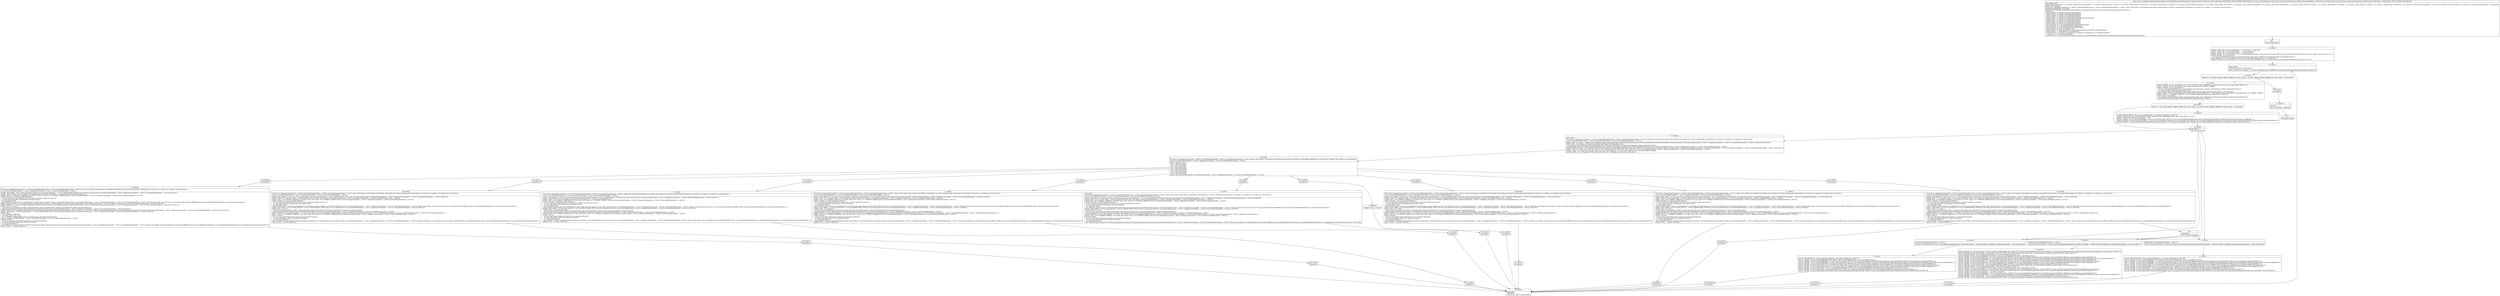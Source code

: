 digraph "CFG forandroidx.constraintlayout.widget.ConstraintAttribute.setAttributes(Landroid\/view\/View;Ljava\/util\/HashMap;)V" {
Node_54 [shape=record,label="{54\:\ ?|MTH_ENTER_BLOCK\l}"];
Node_56 [shape=record,label="{56\:\ 0x0000|0x0000: CONST_STR  (r0 I:java.lang.String) =  \"\" not found on \"  (LINE:328)\l0x0002: CONST_STR  (r1 I:java.lang.String) =  \" Custom Attribute \"\" \l0x0004: CONST_STR  (r2 I:java.lang.String) =  \"TransitionLayout\" \l0x0006: INVOKE  (r3 I:java.lang.Class) = (r13 I:java.lang.Object A[D('view' android.view.View)]) type: VIRTUAL call: java.lang.Object.getClass():java.lang.Class A[MD:():java.lang.Class\<?\> (c)]\l0x000a: INVOKE  (r4 I:java.util.Set) = \l  (r14 I:java.util.HashMap A[D('map' java.util.HashMap\<java.lang.String, androidx.constraintlayout.widget.ConstraintAttribute\>)])\l type: VIRTUAL call: java.util.HashMap.keySet():java.util.Set A[MD:():java.util.Set\<K\> (c)] (LINE:329)\l0x000e: INVOKE  (r4 I:java.util.Iterator) = (r4 I:java.util.Set) type: INTERFACE call: java.util.Set.iterator():java.util.Iterator A[MD:():java.util.Iterator\<E\> (c)]\l}"];
Node_57 [shape=record,label="{57\:\ 0x0012|LOOP_START\lLOOP:0: B:57:0x0012\-\>B:95:0x0012\l|0x0012: INVOKE  (r5 I:boolean) = (r4 I:java.util.Iterator) type: INTERFACE call: java.util.Iterator.hasNext():boolean A[MD:():boolean (c)]\l}"];
Node_58 [shape=record,label="{58\:\ 0x0016|0x0016: IF  (r5 I:??[int, boolean, OBJECT, ARRAY, byte, short, char]) == (0 ??[int, boolean, OBJECT, ARRAY, byte, short, char])  \-\> B:93:0x0197 \l}"];
Node_59 [shape=record,label="{59\:\ 0x0018|0x0018: INVOKE  (r5 I:java.lang.Object) = (r4 I:java.util.Iterator) type: INTERFACE call: java.util.Iterator.next():java.lang.Object A[MD:():E (c)]\l0x001c: CHECK_CAST (r5 I:java.lang.String) = (java.lang.String) (r5 I:??[OBJECT, ARRAY]) \l0x001e: INVOKE  (r6 I:java.lang.Object) = \l  (r14 I:java.util.HashMap A[D('map' java.util.HashMap\<java.lang.String, androidx.constraintlayout.widget.ConstraintAttribute\>)])\l  (r5 I:java.lang.Object A[D('name' java.lang.String)])\l type: VIRTUAL call: java.util.HashMap.get(java.lang.Object):java.lang.Object A[MD:(java.lang.Object):V (c)] (LINE:330)\l0x0022: CHECK_CAST (r6 I:androidx.constraintlayout.widget.ConstraintAttribute) = (androidx.constraintlayout.widget.ConstraintAttribute) (r6 I:??[OBJECT, ARRAY]) \l0x0024: MOVE  (r7 I:??[OBJECT, ARRAY]) = (r5 I:??[OBJECT, ARRAY] A[D('name' java.lang.String)])  (LINE:331)\l0x0025: IGET  (r8 I:boolean) = \l  (r6 I:androidx.constraintlayout.widget.ConstraintAttribute A[D('constraintAttribute' androidx.constraintlayout.widget.ConstraintAttribute)])\l androidx.constraintlayout.widget.ConstraintAttribute.mMethod boolean  (LINE:332)\l}"];
Node_60 [shape=record,label="{60\:\ 0x0027|0x0027: IF  (r8 I:??[int, boolean, OBJECT, ARRAY, byte, short, char]) != (0 ??[int, boolean, OBJECT, ARRAY, byte, short, char])  \-\> B:83:0x003a \l}"];
Node_61 [shape=record,label="{61\:\ 0x0029|0x0029: NEW_INSTANCE  (r8 I:java.lang.StringBuilder) =  java.lang.StringBuilder  (LINE:333)\l0x002b: INVOKE  (r8 I:java.lang.StringBuilder) type: DIRECT call: java.lang.StringBuilder.\<init\>():void A[MD:():void (c)]\l0x002e: CONST_STR  (r9 I:java.lang.String) =  \"set\" \l0x0030: INVOKE  (r8 I:java.lang.StringBuilder), (r9 I:java.lang.String) type: VIRTUAL call: java.lang.StringBuilder.append(java.lang.String):java.lang.StringBuilder A[MD:(java.lang.String):java.lang.StringBuilder (c)]\l0x0033: INVOKE  (r8 I:java.lang.StringBuilder), (r7 I:java.lang.String A[D('methodName' java.lang.String)]) type: VIRTUAL call: java.lang.StringBuilder.append(java.lang.String):java.lang.StringBuilder A[MD:(java.lang.String):java.lang.StringBuilder (c)]\l0x0036: INVOKE  (r7 I:java.lang.String A[D('methodName' java.lang.String)]) = (r8 I:java.lang.StringBuilder) type: VIRTUAL call: java.lang.StringBuilder.toString():java.lang.String A[MD:():java.lang.String (c)]\l}"];
Node_83 [shape=record,label="{83\:\ 0x003a|SYNTHETIC\lEXC_TOP_SPLITTER\l}"];
Node_62 [shape=record,label="{62\:\ 0x003a|TRY_ENTER\lTryCatch #2 \{IllegalAccessException \-\> 0x0134, NoSuchMethodException \-\> 0x0155, InvocationTargetException \-\> 0x0113, blocks: (B:62:0x003a, B:63:0x0046, B:65:0x004b, B:66:0x0064, B:67:0x007d, B:68:0x0096, B:69:0x00b3, B:70:0x00cc, B:71:0x00e1, B:72:0x00fa), top: B:83:0x003a \}\lCatch: InvocationTargetException \-\> 0x0113, IllegalAccessException \-\> 0x0134, NoSuchMethodException \-\> 0x0155\l|0x003a: SGET  (r8 I:int[]) =  androidx.constraintlayout.widget.ConstraintAttribute.1.$SwitchMap$androidx$constraintlayout$widget$ConstraintAttribute$AttributeType int[] A[Catch: InvocationTargetException \-\> 0x0113, IllegalAccessException \-\> 0x0134, NoSuchMethodException \-\> 0x0155, TRY_ENTER] (LINE:337)\l0x003c: IGET  (r9 I:androidx.constraintlayout.widget.ConstraintAttribute$AttributeType) = \l  (r6 I:androidx.constraintlayout.widget.ConstraintAttribute A[D('constraintAttribute' androidx.constraintlayout.widget.ConstraintAttribute)])\l androidx.constraintlayout.widget.ConstraintAttribute.mType androidx.constraintlayout.widget.ConstraintAttribute$AttributeType A[Catch: InvocationTargetException \-\> 0x0113, IllegalAccessException \-\> 0x0134, NoSuchMethodException \-\> 0x0155]\l0x003e: INVOKE  (r9 I:int) = (r9 I:androidx.constraintlayout.widget.ConstraintAttribute$AttributeType) type: VIRTUAL call: androidx.constraintlayout.widget.ConstraintAttribute.AttributeType.ordinal():int A[Catch: InvocationTargetException \-\> 0x0113, IllegalAccessException \-\> 0x0134, NoSuchMethodException \-\> 0x0155, MD:():int (c)]\l0x0042: AGET  (r8 I:??[int, float, short, byte, char]) = (r8 I:??[int, float][]), (r9 I:??[int, short, byte, char]) A[Catch: InvocationTargetException \-\> 0x0113, IllegalAccessException \-\> 0x0134, NoSuchMethodException \-\> 0x0155]\l0x0044: CONST  (r9 I:??[int, float, boolean, short, byte, char, OBJECT, ARRAY]) = (0 ??[int, float, boolean, short, byte, char, OBJECT, ARRAY]) \l0x0045: CONST  (r10 I:??[boolean, int, float, short, byte, char]) = (1 ??[boolean, int, float, short, byte, char]) \l}"];
Node_63 [shape=record,label="{63\:\ 0x0046|TryCatch #2 \{IllegalAccessException \-\> 0x0134, NoSuchMethodException \-\> 0x0155, InvocationTargetException \-\> 0x0113, blocks: (B:62:0x003a, B:63:0x0046, B:65:0x004b, B:66:0x0064, B:67:0x007d, B:68:0x0096, B:69:0x00b3, B:70:0x00cc, B:71:0x00e1, B:72:0x00fa), top: B:83:0x003a \}\lCatch: InvocationTargetException \-\> 0x0113, IllegalAccessException \-\> 0x0134, NoSuchMethodException \-\> 0x0155\l|0x0046: SWITCH  (r8 I:??)\l case 1: goto B:92:0x00fa\l case 2: goto B:91:0x00e1\l case 3: goto B:90:0x00cc\l case 4: goto B:89:0x00b3\l case 5: goto B:88:0x0096\l case 6: goto B:87:0x007d\l case 7: goto B:86:0x0064\l case 8: goto B:85:0x004b\l default: goto B:94:0x0049 A[Catch: InvocationTargetException \-\> 0x0113, IllegalAccessException \-\> 0x0134, NoSuchMethodException \-\> 0x0155]\l}"];
Node_85 [shape=record,label="{85\:\ 0x004b|SYNTHETIC\l}"];
Node_65 [shape=record,label="{65\:\ 0x004b|TryCatch #2 \{IllegalAccessException \-\> 0x0134, NoSuchMethodException \-\> 0x0155, InvocationTargetException \-\> 0x0113, blocks: (B:62:0x003a, B:63:0x0046, B:65:0x004b, B:66:0x0064, B:67:0x007d, B:68:0x0096, B:69:0x00b3, B:70:0x00cc, B:71:0x00e1, B:72:0x00fa), top: B:83:0x003a \}\lCatch: InvocationTargetException \-\> 0x0113, IllegalAccessException \-\> 0x0134, NoSuchMethodException \-\> 0x0155\l|0x004b: NEW_ARRAY  (r8 I:java.lang.Class[]) = (r10 I:int A[IMMUTABLE_TYPE]) type: java.lang.Class[] A[Catch: InvocationTargetException \-\> 0x0113, IllegalAccessException \-\> 0x0134, NoSuchMethodException \-\> 0x0155] (LINE:365)\l0x004d: SGET  (r11 I:java.lang.Class) =  java.lang.Float.TYPE java.lang.Class A[Catch: InvocationTargetException \-\> 0x0113, IllegalAccessException \-\> 0x0134, NoSuchMethodException \-\> 0x0155]\l0x004f: APUT  (r8 I:??[OBJECT, ARRAY][]), (r9 I:??[int, short, byte, char]), (r11 I:??[OBJECT, ARRAY]) A[Catch: InvocationTargetException \-\> 0x0113, IllegalAccessException \-\> 0x0134, NoSuchMethodException \-\> 0x0155]\l0x0051: INVOKE  (r8 I:java.lang.reflect.Method) = \l  (r3 I:java.lang.Class A[D('viewClass' java.lang.Class\<? extends android.view.View\>)])\l  (r7 I:java.lang.String A[D('methodName' java.lang.String)])\l  (r8 I:java.lang.Class[])\l type: VIRTUAL call: java.lang.Class.getMethod(java.lang.String, java.lang.Class[]):java.lang.reflect.Method A[Catch: InvocationTargetException \-\> 0x0113, IllegalAccessException \-\> 0x0134, NoSuchMethodException \-\> 0x0155, MD:(java.lang.String, java.lang.Class\<?\>[]):java.lang.reflect.Method VARARG throws java.lang.NoSuchMethodException, java.lang.SecurityException (c)]\l0x0055: NEW_ARRAY  (r10 I:java.lang.Object[]) = (r10 I:int A[IMMUTABLE_TYPE]) type: java.lang.Object[] A[Catch: InvocationTargetException \-\> 0x0113, IllegalAccessException \-\> 0x0134, NoSuchMethodException \-\> 0x0155] (LINE:366)\l0x0057: IGET  (r11 I:float) = \l  (r6 I:androidx.constraintlayout.widget.ConstraintAttribute A[D('constraintAttribute' androidx.constraintlayout.widget.ConstraintAttribute)])\l androidx.constraintlayout.widget.ConstraintAttribute.mFloatValue float A[Catch: InvocationTargetException \-\> 0x0113, IllegalAccessException \-\> 0x0134, NoSuchMethodException \-\> 0x0155]\l0x0059: INVOKE  (r11 I:java.lang.Float) = (r11 I:float) type: STATIC call: java.lang.Float.valueOf(float):java.lang.Float A[Catch: InvocationTargetException \-\> 0x0113, IllegalAccessException \-\> 0x0134, NoSuchMethodException \-\> 0x0155, MD:(float):java.lang.Float (c)]\l0x005d: APUT  (r10 I:??[OBJECT, ARRAY][]), (r9 I:??[int, short, byte, char]), (r11 I:??[OBJECT, ARRAY]) A[Catch: InvocationTargetException \-\> 0x0113, IllegalAccessException \-\> 0x0134, NoSuchMethodException \-\> 0x0155]\l0x005f: INVOKE  \l  (r8 I:java.lang.reflect.Method A[D('method' java.lang.reflect.Method)])\l  (r13 I:java.lang.Object A[D('view' android.view.View)])\l  (r10 I:java.lang.Object[])\l type: VIRTUAL call: java.lang.reflect.Method.invoke(java.lang.Object, java.lang.Object[]):java.lang.Object A[Catch: InvocationTargetException \-\> 0x0113, IllegalAccessException \-\> 0x0134, NoSuchMethodException \-\> 0x0155, MD:(java.lang.Object, java.lang.Object[]):java.lang.Object VARARG throws java.lang.IllegalAccessException, java.lang.IllegalArgumentException, java.lang.reflect.InvocationTargetException (c)]\l0x0062: GOTO  \-\> 0x0194  (LINE:367)\l}"];
Node_84 [shape=record,label="{84\:\ ?|SYNTHETIC\lEXC_BOTTOM_SPLITTER\l}"];
Node_96 [shape=record,label="{96\:\ 0x0012|SYNTHETIC\l}"];
Node_95 [shape=record,label="{95\:\ 0x0012|LOOP_END\lSYNTHETIC\lLOOP:0: B:57:0x0012\-\>B:95:0x0012\l}"];
Node_86 [shape=record,label="{86\:\ 0x0064|SYNTHETIC\l}"];
Node_66 [shape=record,label="{66\:\ 0x0064|TryCatch #2 \{IllegalAccessException \-\> 0x0134, NoSuchMethodException \-\> 0x0155, InvocationTargetException \-\> 0x0113, blocks: (B:62:0x003a, B:63:0x0046, B:65:0x004b, B:66:0x0064, B:67:0x007d, B:68:0x0096, B:69:0x00b3, B:70:0x00cc, B:71:0x00e1, B:72:0x00fa), top: B:83:0x003a \}\lCatch: InvocationTargetException \-\> 0x0113, IllegalAccessException \-\> 0x0134, NoSuchMethodException \-\> 0x0155\l|0x0064: NEW_ARRAY  (r8 I:java.lang.Class[] A[D('method' java.lang.reflect.Method)]) = (r10 I:int A[IMMUTABLE_TYPE]) type: java.lang.Class[] A[Catch: InvocationTargetException \-\> 0x0113, IllegalAccessException \-\> 0x0134, NoSuchMethodException \-\> 0x0155] (LINE:343)\l0x0066: SGET  (r11 I:java.lang.Class) =  java.lang.Float.TYPE java.lang.Class A[Catch: InvocationTargetException \-\> 0x0113, IllegalAccessException \-\> 0x0134, NoSuchMethodException \-\> 0x0155]\l0x0068: APUT  (r8 I:??[OBJECT, ARRAY][]), (r9 I:??[int, short, byte, char]), (r11 I:??[OBJECT, ARRAY]) A[Catch: InvocationTargetException \-\> 0x0113, IllegalAccessException \-\> 0x0134, NoSuchMethodException \-\> 0x0155]\l0x006a: INVOKE  (r8 I:java.lang.reflect.Method) = \l  (r3 I:java.lang.Class A[D('viewClass' java.lang.Class\<? extends android.view.View\>)])\l  (r7 I:java.lang.String A[D('methodName' java.lang.String)])\l  (r8 I:java.lang.Class[])\l type: VIRTUAL call: java.lang.Class.getMethod(java.lang.String, java.lang.Class[]):java.lang.reflect.Method A[Catch: InvocationTargetException \-\> 0x0113, IllegalAccessException \-\> 0x0134, NoSuchMethodException \-\> 0x0155, MD:(java.lang.String, java.lang.Class\<?\>[]):java.lang.reflect.Method VARARG throws java.lang.NoSuchMethodException, java.lang.SecurityException (c)]\l0x006e: NEW_ARRAY  (r10 I:java.lang.Object[]) = (r10 I:int A[IMMUTABLE_TYPE]) type: java.lang.Object[] A[Catch: InvocationTargetException \-\> 0x0113, IllegalAccessException \-\> 0x0134, NoSuchMethodException \-\> 0x0155] (LINE:344)\l0x0070: IGET  (r11 I:float) = \l  (r6 I:androidx.constraintlayout.widget.ConstraintAttribute A[D('constraintAttribute' androidx.constraintlayout.widget.ConstraintAttribute)])\l androidx.constraintlayout.widget.ConstraintAttribute.mFloatValue float A[Catch: InvocationTargetException \-\> 0x0113, IllegalAccessException \-\> 0x0134, NoSuchMethodException \-\> 0x0155]\l0x0072: INVOKE  (r11 I:java.lang.Float) = (r11 I:float) type: STATIC call: java.lang.Float.valueOf(float):java.lang.Float A[Catch: InvocationTargetException \-\> 0x0113, IllegalAccessException \-\> 0x0134, NoSuchMethodException \-\> 0x0155, MD:(float):java.lang.Float (c)]\l0x0076: APUT  (r10 I:??[OBJECT, ARRAY][]), (r9 I:??[int, short, byte, char]), (r11 I:??[OBJECT, ARRAY]) A[Catch: InvocationTargetException \-\> 0x0113, IllegalAccessException \-\> 0x0134, NoSuchMethodException \-\> 0x0155]\l0x0078: INVOKE  \l  (r8 I:java.lang.reflect.Method A[D('method' java.lang.reflect.Method)])\l  (r13 I:java.lang.Object A[D('view' android.view.View)])\l  (r10 I:java.lang.Object[])\l type: VIRTUAL call: java.lang.reflect.Method.invoke(java.lang.Object, java.lang.Object[]):java.lang.Object A[Catch: InvocationTargetException \-\> 0x0113, IllegalAccessException \-\> 0x0134, NoSuchMethodException \-\> 0x0155, MD:(java.lang.Object, java.lang.Object[]):java.lang.Object VARARG throws java.lang.IllegalAccessException, java.lang.IllegalArgumentException, java.lang.reflect.InvocationTargetException (c)]\l0x007b: GOTO  \-\> 0x0194  (LINE:345)\l}"];
Node_97 [shape=record,label="{97\:\ 0x0012|SYNTHETIC\l}"];
Node_87 [shape=record,label="{87\:\ 0x007d|SYNTHETIC\l}"];
Node_67 [shape=record,label="{67\:\ 0x007d|TryCatch #2 \{IllegalAccessException \-\> 0x0134, NoSuchMethodException \-\> 0x0155, InvocationTargetException \-\> 0x0113, blocks: (B:62:0x003a, B:63:0x0046, B:65:0x004b, B:66:0x0064, B:67:0x007d, B:68:0x0096, B:69:0x00b3, B:70:0x00cc, B:71:0x00e1, B:72:0x00fa), top: B:83:0x003a \}\lCatch: InvocationTargetException \-\> 0x0113, IllegalAccessException \-\> 0x0134, NoSuchMethodException \-\> 0x0155\l|0x007d: NEW_ARRAY  (r8 I:java.lang.Class[] A[D('method' java.lang.reflect.Method)]) = (r10 I:int A[IMMUTABLE_TYPE]) type: java.lang.Class[] A[Catch: InvocationTargetException \-\> 0x0113, IllegalAccessException \-\> 0x0134, NoSuchMethodException \-\> 0x0155] (LINE:339)\l0x007f: SGET  (r11 I:java.lang.Class) =  java.lang.Integer.TYPE java.lang.Class A[Catch: InvocationTargetException \-\> 0x0113, IllegalAccessException \-\> 0x0134, NoSuchMethodException \-\> 0x0155]\l0x0081: APUT  (r8 I:??[OBJECT, ARRAY][]), (r9 I:??[int, short, byte, char]), (r11 I:??[OBJECT, ARRAY]) A[Catch: InvocationTargetException \-\> 0x0113, IllegalAccessException \-\> 0x0134, NoSuchMethodException \-\> 0x0155]\l0x0083: INVOKE  (r8 I:java.lang.reflect.Method) = \l  (r3 I:java.lang.Class A[D('viewClass' java.lang.Class\<? extends android.view.View\>)])\l  (r7 I:java.lang.String A[D('methodName' java.lang.String)])\l  (r8 I:java.lang.Class[])\l type: VIRTUAL call: java.lang.Class.getMethod(java.lang.String, java.lang.Class[]):java.lang.reflect.Method A[Catch: InvocationTargetException \-\> 0x0113, IllegalAccessException \-\> 0x0134, NoSuchMethodException \-\> 0x0155, MD:(java.lang.String, java.lang.Class\<?\>[]):java.lang.reflect.Method VARARG throws java.lang.NoSuchMethodException, java.lang.SecurityException (c)]\l0x0087: NEW_ARRAY  (r10 I:java.lang.Object[]) = (r10 I:int A[IMMUTABLE_TYPE]) type: java.lang.Object[] A[Catch: InvocationTargetException \-\> 0x0113, IllegalAccessException \-\> 0x0134, NoSuchMethodException \-\> 0x0155] (LINE:340)\l0x0089: IGET  (r11 I:int) = \l  (r6 I:androidx.constraintlayout.widget.ConstraintAttribute A[D('constraintAttribute' androidx.constraintlayout.widget.ConstraintAttribute)])\l androidx.constraintlayout.widget.ConstraintAttribute.mIntegerValue int A[Catch: InvocationTargetException \-\> 0x0113, IllegalAccessException \-\> 0x0134, NoSuchMethodException \-\> 0x0155]\l0x008b: INVOKE  (r11 I:java.lang.Integer) = (r11 I:int) type: STATIC call: java.lang.Integer.valueOf(int):java.lang.Integer A[Catch: InvocationTargetException \-\> 0x0113, IllegalAccessException \-\> 0x0134, NoSuchMethodException \-\> 0x0155, MD:(int):java.lang.Integer (c)]\l0x008f: APUT  (r10 I:??[OBJECT, ARRAY][]), (r9 I:??[int, short, byte, char]), (r11 I:??[OBJECT, ARRAY]) A[Catch: InvocationTargetException \-\> 0x0113, IllegalAccessException \-\> 0x0134, NoSuchMethodException \-\> 0x0155]\l0x0091: INVOKE  \l  (r8 I:java.lang.reflect.Method A[D('method' java.lang.reflect.Method)])\l  (r13 I:java.lang.Object A[D('view' android.view.View)])\l  (r10 I:java.lang.Object[])\l type: VIRTUAL call: java.lang.reflect.Method.invoke(java.lang.Object, java.lang.Object[]):java.lang.Object A[Catch: InvocationTargetException \-\> 0x0113, IllegalAccessException \-\> 0x0134, NoSuchMethodException \-\> 0x0155, MD:(java.lang.Object, java.lang.Object[]):java.lang.Object VARARG throws java.lang.IllegalAccessException, java.lang.IllegalArgumentException, java.lang.reflect.InvocationTargetException (c)]\l0x0094: GOTO  \-\> 0x0194  (LINE:341)\l}"];
Node_98 [shape=record,label="{98\:\ 0x0012|SYNTHETIC\l}"];
Node_88 [shape=record,label="{88\:\ 0x0096|SYNTHETIC\l}"];
Node_68 [shape=record,label="{68\:\ 0x0096|TryCatch #2 \{IllegalAccessException \-\> 0x0134, NoSuchMethodException \-\> 0x0155, InvocationTargetException \-\> 0x0113, blocks: (B:62:0x003a, B:63:0x0046, B:65:0x004b, B:66:0x0064, B:67:0x007d, B:68:0x0096, B:69:0x00b3, B:70:0x00cc, B:71:0x00e1, B:72:0x00fa), top: B:83:0x003a \}\lCatch: InvocationTargetException \-\> 0x0113, IllegalAccessException \-\> 0x0134, NoSuchMethodException \-\> 0x0155\l|0x0096: NEW_ARRAY  (r8 I:java.lang.Class[] A[D('method' java.lang.reflect.Method)]) = (r10 I:int A[IMMUTABLE_TYPE]) type: java.lang.Class[] A[Catch: InvocationTargetException \-\> 0x0113, IllegalAccessException \-\> 0x0134, NoSuchMethodException \-\> 0x0155] (LINE:347)\l0x0098: CONST_CLASS  (r11 I:java.lang.Class\<android.graphics.drawable.Drawable\>) =  android.graphics.drawable.Drawable.class \l0x009a: APUT  (r8 I:??[OBJECT, ARRAY][]), (r9 I:??[int, short, byte, char]), (r11 I:??[OBJECT, ARRAY]) A[Catch: InvocationTargetException \-\> 0x0113, IllegalAccessException \-\> 0x0134, NoSuchMethodException \-\> 0x0155]\l0x009c: INVOKE  (r8 I:java.lang.reflect.Method) = \l  (r3 I:java.lang.Class A[D('viewClass' java.lang.Class\<? extends android.view.View\>)])\l  (r7 I:java.lang.String A[D('methodName' java.lang.String)])\l  (r8 I:java.lang.Class[])\l type: VIRTUAL call: java.lang.Class.getMethod(java.lang.String, java.lang.Class[]):java.lang.reflect.Method A[Catch: InvocationTargetException \-\> 0x0113, IllegalAccessException \-\> 0x0134, NoSuchMethodException \-\> 0x0155, MD:(java.lang.String, java.lang.Class\<?\>[]):java.lang.reflect.Method VARARG throws java.lang.NoSuchMethodException, java.lang.SecurityException (c)]\l0x00a0: NEW_INSTANCE  (r11 I:android.graphics.drawable.ColorDrawable) =  android.graphics.drawable.ColorDrawable A[Catch: InvocationTargetException \-\> 0x0113, IllegalAccessException \-\> 0x0134, NoSuchMethodException \-\> 0x0155] (LINE:348)\l0x00a2: INVOKE  (r11 I:android.graphics.drawable.ColorDrawable) type: DIRECT call: android.graphics.drawable.ColorDrawable.\<init\>():void A[Catch: InvocationTargetException \-\> 0x0113, IllegalAccessException \-\> 0x0134, NoSuchMethodException \-\> 0x0155, MD:():void (c)]\l0x00a5: IGET  (r12 I:int) = \l  (r6 I:androidx.constraintlayout.widget.ConstraintAttribute A[D('constraintAttribute' androidx.constraintlayout.widget.ConstraintAttribute)])\l androidx.constraintlayout.widget.ConstraintAttribute.mColorValue int A[Catch: InvocationTargetException \-\> 0x0113, IllegalAccessException \-\> 0x0134, NoSuchMethodException \-\> 0x0155] (LINE:349)\l0x00a7: INVOKE  (r11 I:android.graphics.drawable.ColorDrawable A[D('drawable' android.graphics.drawable.ColorDrawable)]), (r12 I:int) type: VIRTUAL call: android.graphics.drawable.ColorDrawable.setColor(int):void A[Catch: InvocationTargetException \-\> 0x0113, IllegalAccessException \-\> 0x0134, NoSuchMethodException \-\> 0x0155, MD:(int):void (c)]\l0x00aa: NEW_ARRAY  (r10 I:java.lang.Object[]) = (r10 I:int A[IMMUTABLE_TYPE]) type: java.lang.Object[] A[Catch: InvocationTargetException \-\> 0x0113, IllegalAccessException \-\> 0x0134, NoSuchMethodException \-\> 0x0155] (LINE:350)\l0x00ac: APUT  \l  (r10 I:??[OBJECT, ARRAY][])\l  (r9 I:??[int, short, byte, char])\l  (r11 I:??[OBJECT, ARRAY] A[D('drawable' android.graphics.drawable.ColorDrawable)])\l A[Catch: InvocationTargetException \-\> 0x0113, IllegalAccessException \-\> 0x0134, NoSuchMethodException \-\> 0x0155]\l0x00ae: INVOKE  \l  (r8 I:java.lang.reflect.Method A[D('method' java.lang.reflect.Method)])\l  (r13 I:java.lang.Object A[D('view' android.view.View)])\l  (r10 I:java.lang.Object[])\l type: VIRTUAL call: java.lang.reflect.Method.invoke(java.lang.Object, java.lang.Object[]):java.lang.Object A[Catch: InvocationTargetException \-\> 0x0113, IllegalAccessException \-\> 0x0134, NoSuchMethodException \-\> 0x0155, MD:(java.lang.Object, java.lang.Object[]):java.lang.Object VARARG throws java.lang.IllegalAccessException, java.lang.IllegalArgumentException, java.lang.reflect.InvocationTargetException (c)]\l0x00b1: GOTO  \-\> 0x0194  (LINE:351)\l}"];
Node_99 [shape=record,label="{99\:\ 0x0012|SYNTHETIC\l}"];
Node_89 [shape=record,label="{89\:\ 0x00b3|SYNTHETIC\l}"];
Node_69 [shape=record,label="{69\:\ 0x00b3|TryCatch #2 \{IllegalAccessException \-\> 0x0134, NoSuchMethodException \-\> 0x0155, InvocationTargetException \-\> 0x0113, blocks: (B:62:0x003a, B:63:0x0046, B:65:0x004b, B:66:0x0064, B:67:0x007d, B:68:0x0096, B:69:0x00b3, B:70:0x00cc, B:71:0x00e1, B:72:0x00fa), top: B:83:0x003a \}\lCatch: InvocationTargetException \-\> 0x0113, IllegalAccessException \-\> 0x0134, NoSuchMethodException \-\> 0x0155\l|0x00b3: NEW_ARRAY  (r8 I:java.lang.Class[] A[D('method' java.lang.reflect.Method)]) = (r10 I:int A[IMMUTABLE_TYPE]) type: java.lang.Class[] A[Catch: InvocationTargetException \-\> 0x0113, IllegalAccessException \-\> 0x0134, NoSuchMethodException \-\> 0x0155] (LINE:353)\l0x00b5: SGET  (r11 I:java.lang.Class) =  java.lang.Integer.TYPE java.lang.Class A[Catch: InvocationTargetException \-\> 0x0113, IllegalAccessException \-\> 0x0134, NoSuchMethodException \-\> 0x0155]\l0x00b7: APUT  (r8 I:??[OBJECT, ARRAY][]), (r9 I:??[int, short, byte, char]), (r11 I:??[OBJECT, ARRAY]) A[Catch: InvocationTargetException \-\> 0x0113, IllegalAccessException \-\> 0x0134, NoSuchMethodException \-\> 0x0155]\l0x00b9: INVOKE  (r8 I:java.lang.reflect.Method) = \l  (r3 I:java.lang.Class A[D('viewClass' java.lang.Class\<? extends android.view.View\>)])\l  (r7 I:java.lang.String A[D('methodName' java.lang.String)])\l  (r8 I:java.lang.Class[])\l type: VIRTUAL call: java.lang.Class.getMethod(java.lang.String, java.lang.Class[]):java.lang.reflect.Method A[Catch: InvocationTargetException \-\> 0x0113, IllegalAccessException \-\> 0x0134, NoSuchMethodException \-\> 0x0155, MD:(java.lang.String, java.lang.Class\<?\>[]):java.lang.reflect.Method VARARG throws java.lang.NoSuchMethodException, java.lang.SecurityException (c)]\l0x00bd: NEW_ARRAY  (r10 I:java.lang.Object[]) = (r10 I:int A[IMMUTABLE_TYPE]) type: java.lang.Object[] A[Catch: InvocationTargetException \-\> 0x0113, IllegalAccessException \-\> 0x0134, NoSuchMethodException \-\> 0x0155] (LINE:354)\l0x00bf: IGET  (r11 I:int) = \l  (r6 I:androidx.constraintlayout.widget.ConstraintAttribute A[D('constraintAttribute' androidx.constraintlayout.widget.ConstraintAttribute)])\l androidx.constraintlayout.widget.ConstraintAttribute.mColorValue int A[Catch: InvocationTargetException \-\> 0x0113, IllegalAccessException \-\> 0x0134, NoSuchMethodException \-\> 0x0155]\l0x00c1: INVOKE  (r11 I:java.lang.Integer) = (r11 I:int) type: STATIC call: java.lang.Integer.valueOf(int):java.lang.Integer A[Catch: InvocationTargetException \-\> 0x0113, IllegalAccessException \-\> 0x0134, NoSuchMethodException \-\> 0x0155, MD:(int):java.lang.Integer (c)]\l0x00c5: APUT  (r10 I:??[OBJECT, ARRAY][]), (r9 I:??[int, short, byte, char]), (r11 I:??[OBJECT, ARRAY]) A[Catch: InvocationTargetException \-\> 0x0113, IllegalAccessException \-\> 0x0134, NoSuchMethodException \-\> 0x0155]\l0x00c7: INVOKE  \l  (r8 I:java.lang.reflect.Method A[D('method' java.lang.reflect.Method)])\l  (r13 I:java.lang.Object A[D('view' android.view.View)])\l  (r10 I:java.lang.Object[])\l type: VIRTUAL call: java.lang.reflect.Method.invoke(java.lang.Object, java.lang.Object[]):java.lang.Object A[Catch: InvocationTargetException \-\> 0x0113, IllegalAccessException \-\> 0x0134, NoSuchMethodException \-\> 0x0155, MD:(java.lang.Object, java.lang.Object[]):java.lang.Object VARARG throws java.lang.IllegalAccessException, java.lang.IllegalArgumentException, java.lang.reflect.InvocationTargetException (c)]\l0x00ca: GOTO  \-\> 0x0194  (LINE:355)\l}"];
Node_100 [shape=record,label="{100\:\ 0x0012|SYNTHETIC\l}"];
Node_90 [shape=record,label="{90\:\ 0x00cc|SYNTHETIC\l}"];
Node_70 [shape=record,label="{70\:\ 0x00cc|TryCatch #2 \{IllegalAccessException \-\> 0x0134, NoSuchMethodException \-\> 0x0155, InvocationTargetException \-\> 0x0113, blocks: (B:62:0x003a, B:63:0x0046, B:65:0x004b, B:66:0x0064, B:67:0x007d, B:68:0x0096, B:69:0x00b3, B:70:0x00cc, B:71:0x00e1, B:72:0x00fa), top: B:83:0x003a \}\lCatch: InvocationTargetException \-\> 0x0113, IllegalAccessException \-\> 0x0134, NoSuchMethodException \-\> 0x0155\l|0x00cc: NEW_ARRAY  (r8 I:java.lang.Class[] A[D('method' java.lang.reflect.Method)]) = (r10 I:int A[IMMUTABLE_TYPE]) type: java.lang.Class[] A[Catch: InvocationTargetException \-\> 0x0113, IllegalAccessException \-\> 0x0134, NoSuchMethodException \-\> 0x0155] (LINE:357)\l0x00ce: CONST_CLASS  (r11 I:java.lang.Class\<java.lang.CharSequence\>) =  java.lang.CharSequence.class \l0x00d0: APUT  (r8 I:??[OBJECT, ARRAY][]), (r9 I:??[int, short, byte, char]), (r11 I:??[OBJECT, ARRAY]) A[Catch: InvocationTargetException \-\> 0x0113, IllegalAccessException \-\> 0x0134, NoSuchMethodException \-\> 0x0155]\l0x00d2: INVOKE  (r8 I:java.lang.reflect.Method) = \l  (r3 I:java.lang.Class A[D('viewClass' java.lang.Class\<? extends android.view.View\>)])\l  (r7 I:java.lang.String A[D('methodName' java.lang.String)])\l  (r8 I:java.lang.Class[])\l type: VIRTUAL call: java.lang.Class.getMethod(java.lang.String, java.lang.Class[]):java.lang.reflect.Method A[Catch: InvocationTargetException \-\> 0x0113, IllegalAccessException \-\> 0x0134, NoSuchMethodException \-\> 0x0155, MD:(java.lang.String, java.lang.Class\<?\>[]):java.lang.reflect.Method VARARG throws java.lang.NoSuchMethodException, java.lang.SecurityException (c)]\l0x00d6: NEW_ARRAY  (r10 I:java.lang.Object[]) = (r10 I:int A[IMMUTABLE_TYPE]) type: java.lang.Object[] A[Catch: InvocationTargetException \-\> 0x0113, IllegalAccessException \-\> 0x0134, NoSuchMethodException \-\> 0x0155] (LINE:358)\l0x00d8: IGET  (r11 I:java.lang.String) = \l  (r6 I:androidx.constraintlayout.widget.ConstraintAttribute A[D('constraintAttribute' androidx.constraintlayout.widget.ConstraintAttribute)])\l androidx.constraintlayout.widget.ConstraintAttribute.mStringValue java.lang.String A[Catch: InvocationTargetException \-\> 0x0113, IllegalAccessException \-\> 0x0134, NoSuchMethodException \-\> 0x0155]\l0x00da: APUT  (r10 I:??[OBJECT, ARRAY][]), (r9 I:??[int, short, byte, char]), (r11 I:??[OBJECT, ARRAY]) A[Catch: InvocationTargetException \-\> 0x0113, IllegalAccessException \-\> 0x0134, NoSuchMethodException \-\> 0x0155]\l0x00dc: INVOKE  \l  (r8 I:java.lang.reflect.Method A[D('method' java.lang.reflect.Method)])\l  (r13 I:java.lang.Object A[D('view' android.view.View)])\l  (r10 I:java.lang.Object[])\l type: VIRTUAL call: java.lang.reflect.Method.invoke(java.lang.Object, java.lang.Object[]):java.lang.Object A[Catch: InvocationTargetException \-\> 0x0113, IllegalAccessException \-\> 0x0134, NoSuchMethodException \-\> 0x0155, MD:(java.lang.Object, java.lang.Object[]):java.lang.Object VARARG throws java.lang.IllegalAccessException, java.lang.IllegalArgumentException, java.lang.reflect.InvocationTargetException (c)]\l0x00df: GOTO  \-\> 0x0194  (LINE:359)\l}"];
Node_101 [shape=record,label="{101\:\ 0x0012|SYNTHETIC\l}"];
Node_91 [shape=record,label="{91\:\ 0x00e1|SYNTHETIC\l}"];
Node_71 [shape=record,label="{71\:\ 0x00e1|TryCatch #2 \{IllegalAccessException \-\> 0x0134, NoSuchMethodException \-\> 0x0155, InvocationTargetException \-\> 0x0113, blocks: (B:62:0x003a, B:63:0x0046, B:65:0x004b, B:66:0x0064, B:67:0x007d, B:68:0x0096, B:69:0x00b3, B:70:0x00cc, B:71:0x00e1, B:72:0x00fa), top: B:83:0x003a \}\lCatch: InvocationTargetException \-\> 0x0113, IllegalAccessException \-\> 0x0134, NoSuchMethodException \-\> 0x0155\l|0x00e1: NEW_ARRAY  (r8 I:java.lang.Class[] A[D('method' java.lang.reflect.Method)]) = (r10 I:int A[IMMUTABLE_TYPE]) type: java.lang.Class[] A[Catch: InvocationTargetException \-\> 0x0113, IllegalAccessException \-\> 0x0134, NoSuchMethodException \-\> 0x0155] (LINE:361)\l0x00e3: SGET  (r11 I:java.lang.Class) =  java.lang.Boolean.TYPE java.lang.Class A[Catch: InvocationTargetException \-\> 0x0113, IllegalAccessException \-\> 0x0134, NoSuchMethodException \-\> 0x0155]\l0x00e5: APUT  (r8 I:??[OBJECT, ARRAY][]), (r9 I:??[int, short, byte, char]), (r11 I:??[OBJECT, ARRAY]) A[Catch: InvocationTargetException \-\> 0x0113, IllegalAccessException \-\> 0x0134, NoSuchMethodException \-\> 0x0155]\l0x00e7: INVOKE  (r8 I:java.lang.reflect.Method) = \l  (r3 I:java.lang.Class A[D('viewClass' java.lang.Class\<? extends android.view.View\>)])\l  (r7 I:java.lang.String A[D('methodName' java.lang.String)])\l  (r8 I:java.lang.Class[])\l type: VIRTUAL call: java.lang.Class.getMethod(java.lang.String, java.lang.Class[]):java.lang.reflect.Method A[Catch: InvocationTargetException \-\> 0x0113, IllegalAccessException \-\> 0x0134, NoSuchMethodException \-\> 0x0155, MD:(java.lang.String, java.lang.Class\<?\>[]):java.lang.reflect.Method VARARG throws java.lang.NoSuchMethodException, java.lang.SecurityException (c)]\l0x00eb: NEW_ARRAY  (r10 I:java.lang.Object[]) = (r10 I:int A[IMMUTABLE_TYPE]) type: java.lang.Object[] A[Catch: InvocationTargetException \-\> 0x0113, IllegalAccessException \-\> 0x0134, NoSuchMethodException \-\> 0x0155] (LINE:362)\l0x00ed: IGET  (r11 I:boolean) = \l  (r6 I:androidx.constraintlayout.widget.ConstraintAttribute A[D('constraintAttribute' androidx.constraintlayout.widget.ConstraintAttribute)])\l androidx.constraintlayout.widget.ConstraintAttribute.mBooleanValue boolean A[Catch: InvocationTargetException \-\> 0x0113, IllegalAccessException \-\> 0x0134, NoSuchMethodException \-\> 0x0155]\l0x00ef: INVOKE  (r11 I:java.lang.Boolean) = (r11 I:boolean) type: STATIC call: java.lang.Boolean.valueOf(boolean):java.lang.Boolean A[Catch: InvocationTargetException \-\> 0x0113, IllegalAccessException \-\> 0x0134, NoSuchMethodException \-\> 0x0155, MD:(boolean):java.lang.Boolean (c)]\l0x00f3: APUT  (r10 I:??[OBJECT, ARRAY][]), (r9 I:??[int, short, byte, char]), (r11 I:??[OBJECT, ARRAY]) A[Catch: InvocationTargetException \-\> 0x0113, IllegalAccessException \-\> 0x0134, NoSuchMethodException \-\> 0x0155]\l0x00f5: INVOKE  \l  (r8 I:java.lang.reflect.Method A[D('method' java.lang.reflect.Method)])\l  (r13 I:java.lang.Object A[D('view' android.view.View)])\l  (r10 I:java.lang.Object[])\l type: VIRTUAL call: java.lang.reflect.Method.invoke(java.lang.Object, java.lang.Object[]):java.lang.Object A[Catch: InvocationTargetException \-\> 0x0113, IllegalAccessException \-\> 0x0134, NoSuchMethodException \-\> 0x0155, MD:(java.lang.Object, java.lang.Object[]):java.lang.Object VARARG throws java.lang.IllegalAccessException, java.lang.IllegalArgumentException, java.lang.reflect.InvocationTargetException (c)]\l0x00f8: GOTO  \-\> 0x0194  (LINE:363)\l}"];
Node_102 [shape=record,label="{102\:\ 0x0012|SYNTHETIC\l}"];
Node_92 [shape=record,label="{92\:\ 0x00fa|SYNTHETIC\l}"];
Node_72 [shape=record,label="{72\:\ 0x00fa|TRY_LEAVE\lTryCatch #2 \{IllegalAccessException \-\> 0x0134, NoSuchMethodException \-\> 0x0155, InvocationTargetException \-\> 0x0113, blocks: (B:62:0x003a, B:63:0x0046, B:65:0x004b, B:66:0x0064, B:67:0x007d, B:68:0x0096, B:69:0x00b3, B:70:0x00cc, B:71:0x00e1, B:72:0x00fa), top: B:83:0x003a \}\lCatch: InvocationTargetException \-\> 0x0113, IllegalAccessException \-\> 0x0134, NoSuchMethodException \-\> 0x0155\l|0x00fa: NEW_ARRAY  (r8 I:java.lang.Class[] A[D('method' java.lang.reflect.Method)]) = (r10 I:int A[IMMUTABLE_TYPE]) type: java.lang.Class[] A[Catch: InvocationTargetException \-\> 0x0113, IllegalAccessException \-\> 0x0134, NoSuchMethodException \-\> 0x0155] (LINE:369)\l0x00fc: SGET  (r11 I:java.lang.Class) =  java.lang.Integer.TYPE java.lang.Class A[Catch: InvocationTargetException \-\> 0x0113, IllegalAccessException \-\> 0x0134, NoSuchMethodException \-\> 0x0155]\l0x00fe: APUT  (r8 I:??[OBJECT, ARRAY][]), (r9 I:??[int, short, byte, char]), (r11 I:??[OBJECT, ARRAY]) A[Catch: InvocationTargetException \-\> 0x0113, IllegalAccessException \-\> 0x0134, NoSuchMethodException \-\> 0x0155]\l0x0100: INVOKE  (r8 I:java.lang.reflect.Method) = \l  (r3 I:java.lang.Class A[D('viewClass' java.lang.Class\<? extends android.view.View\>)])\l  (r7 I:java.lang.String A[D('methodName' java.lang.String)])\l  (r8 I:java.lang.Class[])\l type: VIRTUAL call: java.lang.Class.getMethod(java.lang.String, java.lang.Class[]):java.lang.reflect.Method A[Catch: InvocationTargetException \-\> 0x0113, IllegalAccessException \-\> 0x0134, NoSuchMethodException \-\> 0x0155, MD:(java.lang.String, java.lang.Class\<?\>[]):java.lang.reflect.Method VARARG throws java.lang.NoSuchMethodException, java.lang.SecurityException (c)]\l0x0104: NEW_ARRAY  (r10 I:java.lang.Object[]) = (r10 I:int A[IMMUTABLE_TYPE]) type: java.lang.Object[] A[Catch: InvocationTargetException \-\> 0x0113, IllegalAccessException \-\> 0x0134, NoSuchMethodException \-\> 0x0155] (LINE:370)\l0x0106: IGET  (r11 I:int) = \l  (r6 I:androidx.constraintlayout.widget.ConstraintAttribute A[D('constraintAttribute' androidx.constraintlayout.widget.ConstraintAttribute)])\l androidx.constraintlayout.widget.ConstraintAttribute.mIntegerValue int A[Catch: InvocationTargetException \-\> 0x0113, IllegalAccessException \-\> 0x0134, NoSuchMethodException \-\> 0x0155]\l0x0108: INVOKE  (r11 I:java.lang.Integer) = (r11 I:int) type: STATIC call: java.lang.Integer.valueOf(int):java.lang.Integer A[Catch: InvocationTargetException \-\> 0x0113, IllegalAccessException \-\> 0x0134, NoSuchMethodException \-\> 0x0155, MD:(int):java.lang.Integer (c)]\l0x010c: APUT  (r10 I:??[OBJECT, ARRAY][]), (r9 I:??[int, short, byte, char]), (r11 I:??[OBJECT, ARRAY]) A[Catch: InvocationTargetException \-\> 0x0113, IllegalAccessException \-\> 0x0134, NoSuchMethodException \-\> 0x0155]\l0x010e: INVOKE  \l  (r8 I:java.lang.reflect.Method A[D('method' java.lang.reflect.Method)])\l  (r13 I:java.lang.Object A[D('view' android.view.View)])\l  (r10 I:java.lang.Object[])\l type: VIRTUAL call: java.lang.reflect.Method.invoke(java.lang.Object, java.lang.Object[]):java.lang.Object A[Catch: InvocationTargetException \-\> 0x0113, IllegalAccessException \-\> 0x0134, NoSuchMethodException \-\> 0x0155, MD:(java.lang.Object, java.lang.Object[]):java.lang.Object VARARG throws java.lang.IllegalAccessException, java.lang.IllegalArgumentException, java.lang.reflect.InvocationTargetException (c), TRY_LEAVE]\l}"];
Node_103 [shape=record,label="{103\:\ 0x0012|SYNTHETIC\l}"];
Node_94 [shape=record,label="{94\:\ 0x0049|SYNTHETIC\l}"];
Node_64 [shape=record,label="{64\:\ 0x0049|0x0049: GOTO  \-\> 0x0194 \l}"];
Node_104 [shape=record,label="{104\:\ 0x0012|SYNTHETIC\l}"];
Node_76 [shape=record,label="{76\:\ 0x0134|ExcHandler: IllegalAccessException \-\> 0x0134\l|0x0134: MOVE_EXCEPTION  (r8 I:java.lang.IllegalAccessException A[CUSTOM_DECLARE]) =  A[DONT_INLINE, ExcHandler: IllegalAccessException \-\> 0x0134] (LINE:376)\l}"];
Node_77 [shape=record,label="{77\:\ 0x0135|0x0135: NEW_INSTANCE  (r9 I:java.lang.StringBuilder) =  java.lang.StringBuilder  (LINE:377)\l0x0137: INVOKE  (r9 I:java.lang.StringBuilder) type: DIRECT call: java.lang.StringBuilder.\<init\>():void A[MD:():void (c)]\l0x013a: INVOKE  (r9 I:java.lang.StringBuilder), (r1 I:java.lang.String) type: VIRTUAL call: java.lang.StringBuilder.append(java.lang.String):java.lang.StringBuilder A[MD:(java.lang.String):java.lang.StringBuilder (c)]\l0x013d: INVOKE  (r9 I:java.lang.StringBuilder), (r5 I:java.lang.String A[D('name' java.lang.String)]) type: VIRTUAL call: java.lang.StringBuilder.append(java.lang.String):java.lang.StringBuilder A[MD:(java.lang.String):java.lang.StringBuilder (c)]\l0x0140: INVOKE  (r9 I:java.lang.StringBuilder), (r0 I:java.lang.String) type: VIRTUAL call: java.lang.StringBuilder.append(java.lang.String):java.lang.StringBuilder A[MD:(java.lang.String):java.lang.StringBuilder (c)]\l0x0143: INVOKE  (r10 I:java.lang.String) = (r3 I:java.lang.Class A[D('viewClass' java.lang.Class\<? extends android.view.View\>)]) type: VIRTUAL call: java.lang.Class.getName():java.lang.String A[MD:():java.lang.String (c)]\l0x0147: INVOKE  (r9 I:java.lang.StringBuilder), (r10 I:java.lang.String) type: VIRTUAL call: java.lang.StringBuilder.append(java.lang.String):java.lang.StringBuilder A[MD:(java.lang.String):java.lang.StringBuilder (c)]\l0x014a: INVOKE  (r9 I:java.lang.String) = (r9 I:java.lang.StringBuilder) type: VIRTUAL call: java.lang.StringBuilder.toString():java.lang.String A[MD:():java.lang.String (c)]\l0x014e: INVOKE  (r2 I:java.lang.String), (r9 I:java.lang.String) type: STATIC call: android.util.Log.e(java.lang.String, java.lang.String):int A[MD:(java.lang.String, java.lang.String):int (c)]\l0x0151: INVOKE  (r8 I:java.lang.IllegalAccessException A[D('e' java.lang.IllegalAccessException)]) type: VIRTUAL call: java.lang.IllegalAccessException.printStackTrace():void A[MD:():void (s)] (LINE:378)\l}"];
Node_105 [shape=record,label="{105\:\ 0x0012|SYNTHETIC\l}"];
Node_78 [shape=record,label="{78\:\ 0x0155|ExcHandler: NoSuchMethodException \-\> 0x0155\l|0x0155: MOVE_EXCEPTION  (r8 I:java.lang.NoSuchMethodException A[CUSTOM_DECLARE]) =  A[DONT_INLINE, ExcHandler: NoSuchMethodException \-\> 0x0155] (LINE:372)\l}"];
Node_79 [shape=record,label="{79\:\ 0x0156|0x0156: INVOKE  (r9 I:java.lang.String) = (r8 I:java.lang.NoSuchMethodException A[D('e' java.lang.NoSuchMethodException)]) type: VIRTUAL call: java.lang.NoSuchMethodException.getMessage():java.lang.String A[MD:():java.lang.String (s)] (LINE:373)\l0x015a: INVOKE  (r2 I:java.lang.String), (r9 I:java.lang.String) type: STATIC call: android.util.Log.e(java.lang.String, java.lang.String):int A[MD:(java.lang.String, java.lang.String):int (c)]\l0x015d: NEW_INSTANCE  (r9 I:java.lang.StringBuilder) =  java.lang.StringBuilder  (LINE:374)\l0x015f: INVOKE  (r9 I:java.lang.StringBuilder) type: DIRECT call: java.lang.StringBuilder.\<init\>():void A[MD:():void (c)]\l0x0162: INVOKE  (r9 I:java.lang.StringBuilder), (r1 I:java.lang.String) type: VIRTUAL call: java.lang.StringBuilder.append(java.lang.String):java.lang.StringBuilder A[MD:(java.lang.String):java.lang.StringBuilder (c)]\l0x0165: INVOKE  (r9 I:java.lang.StringBuilder), (r5 I:java.lang.String A[D('name' java.lang.String)]) type: VIRTUAL call: java.lang.StringBuilder.append(java.lang.String):java.lang.StringBuilder A[MD:(java.lang.String):java.lang.StringBuilder (c)]\l0x0168: INVOKE  (r9 I:java.lang.StringBuilder), (r0 I:java.lang.String) type: VIRTUAL call: java.lang.StringBuilder.append(java.lang.String):java.lang.StringBuilder A[MD:(java.lang.String):java.lang.StringBuilder (c)]\l0x016b: INVOKE  (r10 I:java.lang.String) = (r3 I:java.lang.Class A[D('viewClass' java.lang.Class\<? extends android.view.View\>)]) type: VIRTUAL call: java.lang.Class.getName():java.lang.String A[MD:():java.lang.String (c)]\l0x016f: INVOKE  (r9 I:java.lang.StringBuilder), (r10 I:java.lang.String) type: VIRTUAL call: java.lang.StringBuilder.append(java.lang.String):java.lang.StringBuilder A[MD:(java.lang.String):java.lang.StringBuilder (c)]\l0x0172: INVOKE  (r9 I:java.lang.String) = (r9 I:java.lang.StringBuilder) type: VIRTUAL call: java.lang.StringBuilder.toString():java.lang.String A[MD:():java.lang.String (c)]\l0x0176: INVOKE  (r2 I:java.lang.String), (r9 I:java.lang.String) type: STATIC call: android.util.Log.e(java.lang.String, java.lang.String):int A[MD:(java.lang.String, java.lang.String):int (c)]\l0x0179: NEW_INSTANCE  (r9 I:java.lang.StringBuilder) =  java.lang.StringBuilder  (LINE:375)\l0x017b: INVOKE  (r9 I:java.lang.StringBuilder) type: DIRECT call: java.lang.StringBuilder.\<init\>():void A[MD:():void (c)]\l0x017e: INVOKE  (r10 I:java.lang.String) = (r3 I:java.lang.Class A[D('viewClass' java.lang.Class\<? extends android.view.View\>)]) type: VIRTUAL call: java.lang.Class.getName():java.lang.String A[MD:():java.lang.String (c)]\l0x0182: INVOKE  (r9 I:java.lang.StringBuilder), (r10 I:java.lang.String) type: VIRTUAL call: java.lang.StringBuilder.append(java.lang.String):java.lang.StringBuilder A[MD:(java.lang.String):java.lang.StringBuilder (c)]\l0x0185: CONST_STR  (r10 I:java.lang.String) =  \" must have a method \" \l0x0187: INVOKE  (r9 I:java.lang.StringBuilder), (r10 I:java.lang.String) type: VIRTUAL call: java.lang.StringBuilder.append(java.lang.String):java.lang.StringBuilder A[MD:(java.lang.String):java.lang.StringBuilder (c)]\l0x018a: INVOKE  (r9 I:java.lang.StringBuilder), (r7 I:java.lang.String A[D('methodName' java.lang.String)]) type: VIRTUAL call: java.lang.StringBuilder.append(java.lang.String):java.lang.StringBuilder A[MD:(java.lang.String):java.lang.StringBuilder (c)]\l0x018d: INVOKE  (r9 I:java.lang.String) = (r9 I:java.lang.StringBuilder) type: VIRTUAL call: java.lang.StringBuilder.toString():java.lang.String A[MD:():java.lang.String (c)]\l0x0191: INVOKE  (r2 I:java.lang.String), (r9 I:java.lang.String) type: STATIC call: android.util.Log.e(java.lang.String, java.lang.String):int A[MD:(java.lang.String, java.lang.String):int (c)]\l}"];
Node_106 [shape=record,label="{106\:\ 0x0012|SYNTHETIC\l}"];
Node_74 [shape=record,label="{74\:\ 0x0113|ExcHandler: InvocationTargetException \-\> 0x0113\l|0x0113: MOVE_EXCEPTION  (r8 I:java.lang.reflect.InvocationTargetException A[CUSTOM_DECLARE]) =  A[DONT_INLINE, ExcHandler: InvocationTargetException \-\> 0x0113] (LINE:379)\l}"];
Node_75 [shape=record,label="{75\:\ 0x0114|0x0114: NEW_INSTANCE  (r9 I:java.lang.StringBuilder) =  java.lang.StringBuilder  (LINE:380)\l0x0116: INVOKE  (r9 I:java.lang.StringBuilder) type: DIRECT call: java.lang.StringBuilder.\<init\>():void A[MD:():void (c)]\l0x0119: INVOKE  (r9 I:java.lang.StringBuilder), (r1 I:java.lang.String) type: VIRTUAL call: java.lang.StringBuilder.append(java.lang.String):java.lang.StringBuilder A[MD:(java.lang.String):java.lang.StringBuilder (c)]\l0x011c: INVOKE  (r9 I:java.lang.StringBuilder), (r5 I:java.lang.String A[D('name' java.lang.String)]) type: VIRTUAL call: java.lang.StringBuilder.append(java.lang.String):java.lang.StringBuilder A[MD:(java.lang.String):java.lang.StringBuilder (c)]\l0x011f: INVOKE  (r9 I:java.lang.StringBuilder), (r0 I:java.lang.String) type: VIRTUAL call: java.lang.StringBuilder.append(java.lang.String):java.lang.StringBuilder A[MD:(java.lang.String):java.lang.StringBuilder (c)]\l0x0122: INVOKE  (r10 I:java.lang.String) = (r3 I:java.lang.Class A[D('viewClass' java.lang.Class\<? extends android.view.View\>)]) type: VIRTUAL call: java.lang.Class.getName():java.lang.String A[MD:():java.lang.String (c)]\l0x0126: INVOKE  (r9 I:java.lang.StringBuilder), (r10 I:java.lang.String) type: VIRTUAL call: java.lang.StringBuilder.append(java.lang.String):java.lang.StringBuilder A[MD:(java.lang.String):java.lang.StringBuilder (c)]\l0x0129: INVOKE  (r9 I:java.lang.String) = (r9 I:java.lang.StringBuilder) type: VIRTUAL call: java.lang.StringBuilder.toString():java.lang.String A[MD:():java.lang.String (c)]\l0x012d: INVOKE  (r2 I:java.lang.String), (r9 I:java.lang.String) type: STATIC call: android.util.Log.e(java.lang.String, java.lang.String):int A[MD:(java.lang.String, java.lang.String):int (c)]\l0x0130: INVOKE  (r8 I:java.lang.reflect.InvocationTargetException A[D('e' java.lang.reflect.InvocationTargetException)]) type: VIRTUAL call: java.lang.reflect.InvocationTargetException.printStackTrace():void A[MD:():void (s)] (LINE:381)\l}"];
Node_107 [shape=record,label="{107\:\ 0x0012|SYNTHETIC\l}"];
Node_93 [shape=record,label="{93\:\ 0x0197|SYNTHETIC\l}"];
Node_82 [shape=record,label="{82\:\ 0x0197|RETURN\l|0x0197: RETURN    (LINE:384)\l}"];
Node_55 [shape=record,label="{55\:\ ?|MTH_EXIT_BLOCK\l}"];
MethodNode[shape=record,label="{public static void androidx.constraintlayout.widget.ConstraintAttribute.setAttributes((r13 I:android.view.View A[D('view' android.view.View), IMMUTABLE_TYPE, METHOD_ARGUMENT]), (r14 I:java.util.HashMap\<java.lang.String, androidx.constraintlayout.widget.ConstraintAttribute\> A[D('map' java.util.HashMap\<java.lang.String, androidx.constraintlayout.widget.ConstraintAttribute\>), IMMUTABLE_TYPE, METHOD_ARGUMENT]))  | USE_LINES_HINTS\lBACK_EDGE: B:64:0x0049 \-\> B:57:0x0012, BACK_EDGE: B:65:0x004b \-\> B:57:0x0012, BACK_EDGE: B:77:0x0135 \-\> B:57:0x0012, BACK_EDGE: B:79:0x0156 \-\> B:57:0x0012, BACK_EDGE: B:75:0x0114 \-\> B:57:0x0012, BACK_EDGE: B:66:0x0064 \-\> B:57:0x0012, BACK_EDGE: B:67:0x007d \-\> B:57:0x0012, BACK_EDGE: B:68:0x0096 \-\> B:57:0x0012, BACK_EDGE: B:69:0x00b3 \-\> B:57:0x0012, BACK_EDGE: B:70:0x00cc \-\> B:57:0x0012, BACK_EDGE: B:71:0x00e1 \-\> B:57:0x0012, BACK_EDGE: B:72:0x00fa \-\> B:57:0x0012, CROSS_EDGE: B:83:0x003a \-\> B:76:0x0134, CROSS_EDGE: B:83:0x003a \-\> B:78:0x0155, CROSS_EDGE: B:83:0x003a \-\> B:74:0x0113, CROSS_EDGE: B:60:0x0027 \-\> B:83:0x003a\lINLINE_NOT_NEEDED\lTryCatch #2 \{IllegalAccessException \-\> 0x0134, NoSuchMethodException \-\> 0x0155, InvocationTargetException \-\> 0x0113, blocks: (B:62:0x003a, B:63:0x0046, B:65:0x004b, B:66:0x0064, B:67:0x007d, B:68:0x0096, B:69:0x00b3, B:70:0x00cc, B:71:0x00e1, B:72:0x00fa), top: B:83:0x003a \}\lMETHOD_PARAMETERS: [view, map]\lSIGNATURE: (Landroid\/view\/View;Ljava\/util\/HashMap\<Ljava\/lang\/String;Landroidx\/constraintlayout\/widget\/ConstraintAttribute;\>;)V\lDebug Info:\l  0x0055\-0x0064: r8 'method' Ljava\/lang\/reflect\/Method;\l  0x006e\-0x007d: r8 'method' Ljava\/lang\/reflect\/Method;\l  0x0087\-0x0096: r8 'method' Ljava\/lang\/reflect\/Method;\l  0x00a0\-0x00b3: r8 'method' Ljava\/lang\/reflect\/Method;\l  0x00a5\-0x00b3: r11 'drawable' Landroid\/graphics\/drawable\/ColorDrawable;\l  0x00bd\-0x00cc: r8 'method' Ljava\/lang\/reflect\/Method;\l  0x00d6\-0x00e1: r8 'method' Ljava\/lang\/reflect\/Method;\l  0x00eb\-0x00fa: r8 'method' Ljava\/lang\/reflect\/Method;\l  0x0104\-0x0113: r8 'method' Ljava\/lang\/reflect\/Method;\l  0x0114\-0x0134: r8 'e' Ljava\/lang\/reflect\/InvocationTargetException;\l  0x0135\-0x0154: r8 'e' Ljava\/lang\/IllegalAccessException;\l  0x0156\-0x0194: r8 'e' Ljava\/lang\/NoSuchMethodException;\l  0x001e\-0x0195: r5 'name' Ljava\/lang\/String;\l  0x0024\-0x0195: r6 'constraintAttribute' Landroidx\/constraintlayout\/widget\/ConstraintAttribute;\l  0x0025\-0x0195: r7 'methodName' Ljava\/lang\/String;\l  0x000a\-0x01ab: r3 'viewClass' Ljava\/lang\/Class;, signature: Ljava\/lang\/Class\<+Landroid\/view\/View;\>;\l  \-1 \-0x01ab: r13 'view' Landroid\/view\/View;\l  0x0000\-0x01ab: r14 'map' Ljava\/util\/HashMap;, signature: Ljava\/util\/HashMap\<Ljava\/lang\/String;Landroidx\/constraintlayout\/widget\/ConstraintAttribute;\>;\l}"];
MethodNode -> Node_54;Node_54 -> Node_56;
Node_56 -> Node_57;
Node_57 -> Node_58;
Node_58 -> Node_59[style=dashed];
Node_58 -> Node_93;
Node_59 -> Node_60;
Node_60 -> Node_61[style=dashed];
Node_60 -> Node_83;
Node_61 -> Node_83;
Node_83 -> Node_62;
Node_83 -> Node_76;
Node_83 -> Node_78;
Node_83 -> Node_74;
Node_62 -> Node_63;
Node_63 -> Node_85;
Node_63 -> Node_86;
Node_63 -> Node_87;
Node_63 -> Node_88;
Node_63 -> Node_89;
Node_63 -> Node_90;
Node_63 -> Node_91;
Node_63 -> Node_92;
Node_63 -> Node_94;
Node_85 -> Node_65;
Node_65 -> Node_84;
Node_65 -> Node_96;
Node_84 -> Node_76;
Node_84 -> Node_78;
Node_84 -> Node_74;
Node_96 -> Node_95;
Node_95 -> Node_57;
Node_86 -> Node_66;
Node_66 -> Node_97;
Node_97 -> Node_95;
Node_87 -> Node_67;
Node_67 -> Node_98;
Node_98 -> Node_95;
Node_88 -> Node_68;
Node_68 -> Node_99;
Node_99 -> Node_95;
Node_89 -> Node_69;
Node_69 -> Node_100;
Node_100 -> Node_95;
Node_90 -> Node_70;
Node_70 -> Node_101;
Node_101 -> Node_95;
Node_91 -> Node_71;
Node_71 -> Node_102;
Node_102 -> Node_95;
Node_92 -> Node_72;
Node_72 -> Node_103;
Node_103 -> Node_95;
Node_94 -> Node_64;
Node_64 -> Node_104;
Node_104 -> Node_95;
Node_76 -> Node_77;
Node_77 -> Node_105;
Node_105 -> Node_95;
Node_78 -> Node_79;
Node_79 -> Node_106;
Node_106 -> Node_95;
Node_74 -> Node_75;
Node_75 -> Node_107;
Node_107 -> Node_95;
Node_93 -> Node_82;
Node_82 -> Node_55;
}

